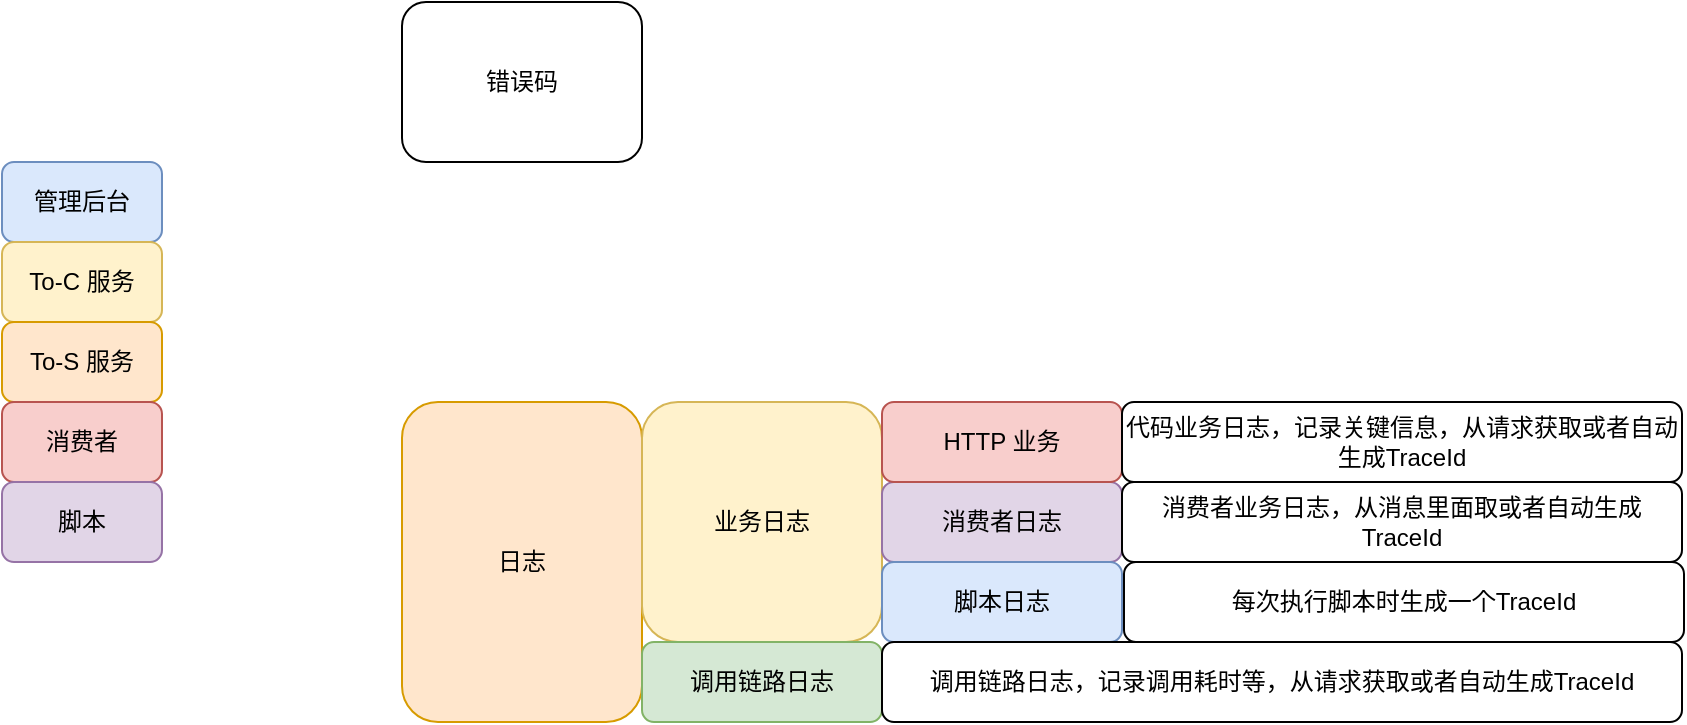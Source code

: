 <mxfile version="25.0.3">
  <diagram name="第 1 页" id="sqwh9HDvDgY0L5kGwlWT">
    <mxGraphModel dx="1001" dy="586" grid="1" gridSize="10" guides="1" tooltips="1" connect="1" arrows="1" fold="1" page="1" pageScale="1" pageWidth="3200" pageHeight="2400" math="0" shadow="0">
      <root>
        <mxCell id="0" />
        <mxCell id="1" parent="0" />
        <mxCell id="KY9enkxKX4iUOgCPwHwl-3" value="管理后台" style="rounded=1;whiteSpace=wrap;html=1;fillColor=#dae8fc;strokeColor=#6c8ebf;" vertex="1" parent="1">
          <mxGeometry x="520" y="520" width="80" height="40" as="geometry" />
        </mxCell>
        <mxCell id="KY9enkxKX4iUOgCPwHwl-4" value="To-C 服务" style="rounded=1;whiteSpace=wrap;html=1;fillColor=#fff2cc;strokeColor=#d6b656;" vertex="1" parent="1">
          <mxGeometry x="520" y="560" width="80" height="40" as="geometry" />
        </mxCell>
        <mxCell id="KY9enkxKX4iUOgCPwHwl-5" value="To-S 服务" style="rounded=1;whiteSpace=wrap;html=1;fillColor=#ffe6cc;strokeColor=#d79b00;" vertex="1" parent="1">
          <mxGeometry x="520" y="600" width="80" height="40" as="geometry" />
        </mxCell>
        <mxCell id="KY9enkxKX4iUOgCPwHwl-6" value="消费者" style="rounded=1;whiteSpace=wrap;html=1;fillColor=#f8cecc;strokeColor=#b85450;" vertex="1" parent="1">
          <mxGeometry x="520" y="640" width="80" height="40" as="geometry" />
        </mxCell>
        <mxCell id="KY9enkxKX4iUOgCPwHwl-7" value="脚本" style="rounded=1;whiteSpace=wrap;html=1;fillColor=#e1d5e7;strokeColor=#9673a6;" vertex="1" parent="1">
          <mxGeometry x="520" y="680" width="80" height="40" as="geometry" />
        </mxCell>
        <mxCell id="KY9enkxKX4iUOgCPwHwl-9" value="错误码" style="rounded=1;whiteSpace=wrap;html=1;" vertex="1" parent="1">
          <mxGeometry x="720" y="440" width="120" height="80" as="geometry" />
        </mxCell>
        <mxCell id="KY9enkxKX4iUOgCPwHwl-11" value="日志" style="rounded=1;whiteSpace=wrap;html=1;fillColor=#ffe6cc;strokeColor=#d79b00;" vertex="1" parent="1">
          <mxGeometry x="720" y="640" width="120" height="160" as="geometry" />
        </mxCell>
        <mxCell id="KY9enkxKX4iUOgCPwHwl-12" value="业务日志" style="rounded=1;whiteSpace=wrap;html=1;fillColor=#fff2cc;strokeColor=#d6b656;" vertex="1" parent="1">
          <mxGeometry x="840" y="640" width="120" height="120" as="geometry" />
        </mxCell>
        <mxCell id="KY9enkxKX4iUOgCPwHwl-13" value="调用链路日志" style="rounded=1;whiteSpace=wrap;html=1;fillColor=#d5e8d4;strokeColor=#82b366;" vertex="1" parent="1">
          <mxGeometry x="840" y="760" width="120" height="40" as="geometry" />
        </mxCell>
        <mxCell id="KY9enkxKX4iUOgCPwHwl-14" value="消费者日志" style="rounded=1;whiteSpace=wrap;html=1;fillColor=#e1d5e7;strokeColor=#9673a6;" vertex="1" parent="1">
          <mxGeometry x="960" y="680" width="120" height="40" as="geometry" />
        </mxCell>
        <mxCell id="KY9enkxKX4iUOgCPwHwl-15" value="脚本日志" style="rounded=1;whiteSpace=wrap;html=1;fillColor=#dae8fc;strokeColor=#6c8ebf;" vertex="1" parent="1">
          <mxGeometry x="960" y="720" width="120" height="40" as="geometry" />
        </mxCell>
        <mxCell id="KY9enkxKX4iUOgCPwHwl-16" value="HTTP 业务" style="rounded=1;whiteSpace=wrap;html=1;fillColor=#f8cecc;strokeColor=#b85450;" vertex="1" parent="1">
          <mxGeometry x="960" y="640" width="120" height="40" as="geometry" />
        </mxCell>
        <mxCell id="KY9enkxKX4iUOgCPwHwl-23" value="代码业务日志，记录关键信息，从请求获取或者自动生成TraceId" style="rounded=1;whiteSpace=wrap;html=1;" vertex="1" parent="1">
          <mxGeometry x="1080" y="640" width="280" height="40" as="geometry" />
        </mxCell>
        <mxCell id="KY9enkxKX4iUOgCPwHwl-24" value="消费者业务日志，从消息里面取或者自动生成TraceId" style="rounded=1;whiteSpace=wrap;html=1;" vertex="1" parent="1">
          <mxGeometry x="1080" y="680" width="280" height="40" as="geometry" />
        </mxCell>
        <mxCell id="KY9enkxKX4iUOgCPwHwl-25" value="每次执行脚本时生成一个TraceId" style="rounded=1;whiteSpace=wrap;html=1;" vertex="1" parent="1">
          <mxGeometry x="1081" y="720" width="280" height="40" as="geometry" />
        </mxCell>
        <mxCell id="KY9enkxKX4iUOgCPwHwl-27" value="调用链路日志，记录调用耗时等，从请求获取或者自动生成TraceId" style="rounded=1;whiteSpace=wrap;html=1;" vertex="1" parent="1">
          <mxGeometry x="960" y="760" width="400" height="40" as="geometry" />
        </mxCell>
      </root>
    </mxGraphModel>
  </diagram>
</mxfile>
